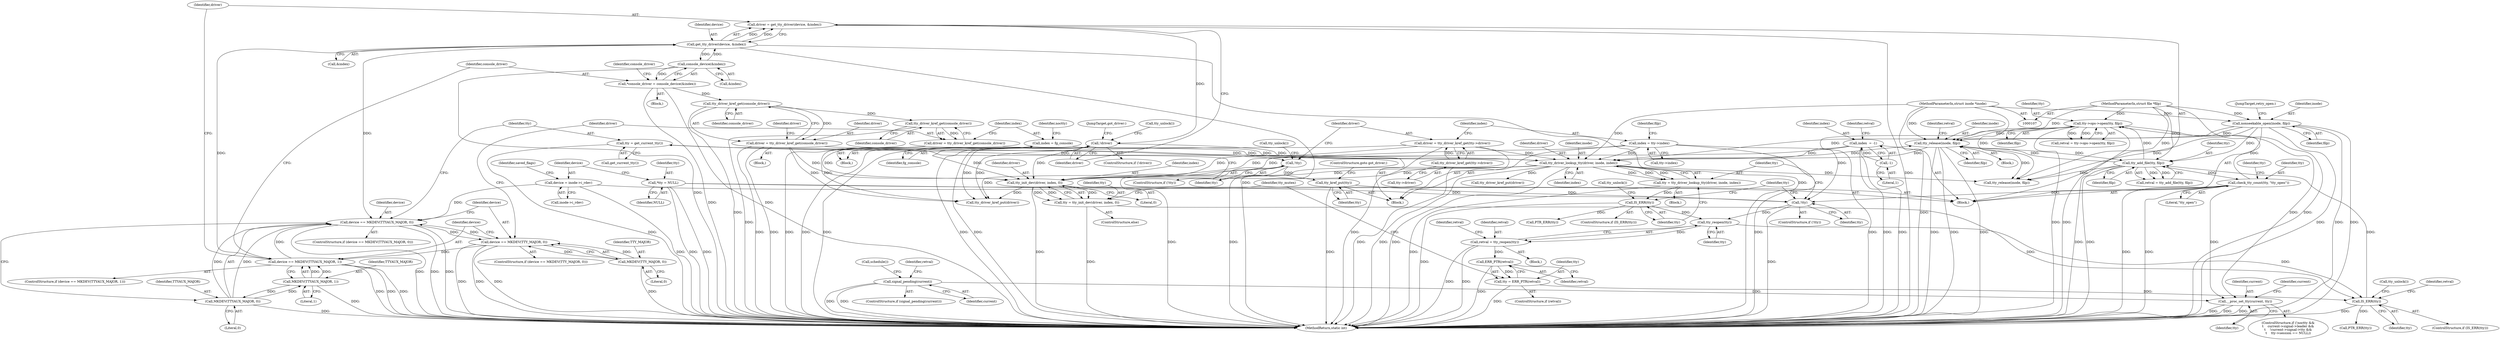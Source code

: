 digraph "0_linux_c290f8358acaeffd8e0c551ddcc24d1206143376@pointer" {
"1000470" [label="(Call,__proc_set_tty(current, tty))"];
"1000415" [label="(Call,signal_pending(current))"];
"1000369" [label="(Call,tty->ops->open(tty, filp))"];
"1000339" [label="(Call,check_tty_count(tty, \"tty_open\"))"];
"1000327" [label="(Call,tty_add_file(tty, filp))"];
"1000318" [label="(Call,IS_ERR(tty))"];
"1000297" [label="(Call,tty_reopen(tty))"];
"1000280" [label="(Call,IS_ERR(tty))"];
"1000273" [label="(Call,tty = tty_driver_lookup_tty(driver, inode, index))"];
"1000275" [label="(Call,tty_driver_lookup_tty(driver, inode, index))"];
"1000258" [label="(Call,!driver)"];
"1000251" [label="(Call,driver = get_tty_driver(device, &index))"];
"1000253" [label="(Call,get_tty_driver(device, &index))"];
"1000213" [label="(Call,device == MKDEV(TTYAUX_MAJOR, 1))"];
"1000194" [label="(Call,device == MKDEV(TTY_MAJOR, 0))"];
"1000154" [label="(Call,device == MKDEV(TTYAUX_MAJOR, 0))"];
"1000120" [label="(Call,device = inode->i_rdev)"];
"1000156" [label="(Call,MKDEV(TTYAUX_MAJOR, 0))"];
"1000215" [label="(Call,MKDEV(TTYAUX_MAJOR, 1))"];
"1000196" [label="(Call,MKDEV(TTY_MAJOR, 0))"];
"1000222" [label="(Call,console_device(&index))"];
"1000228" [label="(Call,driver = tty_driver_kref_get(console_driver))"];
"1000230" [label="(Call,tty_driver_kref_get(console_driver))"];
"1000220" [label="(Call,*console_driver = console_device(&index))"];
"1000174" [label="(Call,driver = tty_driver_kref_get(tty->driver))"];
"1000176" [label="(Call,tty_driver_kref_get(tty->driver))"];
"1000201" [label="(Call,driver = tty_driver_kref_get(console_driver))"];
"1000203" [label="(Call,tty_driver_kref_get(console_driver))"];
"1000131" [label="(Call,nonseekable_open(inode, filp))"];
"1000108" [label="(MethodParameterIn,struct inode *inode)"];
"1000109" [label="(MethodParameterIn,struct file *filp)"];
"1000404" [label="(Call,tty_release(inode, filp))"];
"1000205" [label="(Call,index = fg_console)"];
"1000180" [label="(Call,index = tty->index)"];
"1000142" [label="(Call,index  = -1)"];
"1000144" [label="(Call,-1)"];
"1000270" [label="(Call,!tty)"];
"1000190" [label="(Call,tty_kref_put(tty))"];
"1000164" [label="(Call,!tty)"];
"1000160" [label="(Call,tty = get_current_tty())"];
"1000112" [label="(Call,*tty = NULL)"];
"1000306" [label="(Call,tty = tty_init_dev(driver, index, 0))"];
"1000308" [label="(Call,tty_init_dev(driver, index, 0))"];
"1000301" [label="(Call,tty = ERR_PTR(retval))"];
"1000303" [label="(Call,ERR_PTR(retval))"];
"1000295" [label="(Call,retval = tty_reopen(tty))"];
"1000122" [label="(Call,inode->i_rdev)"];
"1000109" [label="(MethodParameterIn,struct file *filp)"];
"1000131" [label="(Call,nonseekable_open(inode, filp))"];
"1000415" [label="(Call,signal_pending(current))"];
"1000174" [label="(Call,driver = tty_driver_kref_get(tty->driver))"];
"1000405" [label="(Identifier,inode)"];
"1000155" [label="(Identifier,device)"];
"1000259" [label="(Identifier,driver)"];
"1000209" [label="(Identifier,noctty)"];
"1000216" [label="(Identifier,TTYAUX_MAJOR)"];
"1000371" [label="(Identifier,filp)"];
"1000310" [label="(Identifier,index)"];
"1000311" [label="(Literal,0)"];
"1000296" [label="(Identifier,retval)"];
"1000133" [label="(Identifier,filp)"];
"1000213" [label="(Call,device == MKDEV(TTYAUX_MAJOR, 1))"];
"1000196" [label="(Call,MKDEV(TTY_MAJOR, 0))"];
"1000367" [label="(Call,retval = tty->ops->open(tty, filp))"];
"1000199" [label="(Block,)"];
"1000370" [label="(Identifier,tty)"];
"1000321" [label="(Call,tty_unlock())"];
"1000226" [label="(Identifier,console_driver)"];
"1000305" [label="(ControlStructure,else)"];
"1000279" [label="(ControlStructure,if (IS_ERR(tty)))"];
"1000406" [label="(Identifier,filp)"];
"1000317" [label="(ControlStructure,if (IS_ERR(tty)))"];
"1000197" [label="(Identifier,TTY_MAJOR)"];
"1000278" [label="(Identifier,index)"];
"1000193" [label="(ControlStructure,if (device == MKDEV(TTY_MAJOR, 0)))"];
"1000227" [label="(Block,)"];
"1000143" [label="(Identifier,index)"];
"1000158" [label="(Literal,0)"];
"1000404" [label="(Call,tty_release(inode, filp))"];
"1000220" [label="(Call,*console_driver = console_device(&index))"];
"1000255" [label="(Call,&index)"];
"1000414" [label="(ControlStructure,if (signal_pending(current)))"];
"1000270" [label="(Call,!tty)"];
"1000273" [label="(Call,tty = tty_driver_lookup_tty(driver, inode, index))"];
"1000218" [label="(Block,)"];
"1000323" [label="(Call,PTR_ERR(tty))"];
"1000486" [label="(MethodReturn,static int)"];
"1000301" [label="(Call,tty = ERR_PTR(retval))"];
"1000206" [label="(Identifier,index)"];
"1000190" [label="(Call,tty_kref_put(tty))"];
"1000409" [label="(Identifier,retval)"];
"1000298" [label="(Identifier,tty)"];
"1000160" [label="(Call,tty = get_current_tty())"];
"1000120" [label="(Call,device = inode->i_rdev)"];
"1000191" [label="(Identifier,tty)"];
"1000274" [label="(Identifier,tty)"];
"1000297" [label="(Call,tty_reopen(tty))"];
"1000334" [label="(Call,tty_release(inode, filp))"];
"1000198" [label="(Literal,0)"];
"1000167" [label="(Call,tty_unlock())"];
"1000203" [label="(Call,tty_driver_kref_get(console_driver))"];
"1000314" [label="(Identifier,tty_mutex)"];
"1000471" [label="(Identifier,current)"];
"1000181" [label="(Identifier,index)"];
"1000110" [label="(Block,)"];
"1000347" [label="(Identifier,tty)"];
"1000339" [label="(Call,check_tty_count(tty, \"tty_open\"))"];
"1000177" [label="(Call,tty->driver)"];
"1000180" [label="(Call,index = tty->index)"];
"1000142" [label="(Call,index  = -1)"];
"1000253" [label="(Call,get_tty_driver(device, &index))"];
"1000153" [label="(ControlStructure,if (device == MKDEV(TTYAUX_MAJOR, 0)))"];
"1000304" [label="(Identifier,retval)"];
"1000212" [label="(ControlStructure,if (device == MKDEV(TTYAUX_MAJOR, 1)))"];
"1000127" [label="(Identifier,saved_flags)"];
"1000299" [label="(ControlStructure,if (retval))"];
"1000402" [label="(Block,)"];
"1000308" [label="(Call,tty_init_dev(driver, index, 0))"];
"1000113" [label="(Identifier,tty)"];
"1000230" [label="(Call,tty_driver_kref_get(console_driver))"];
"1000187" [label="(Identifier,filp)"];
"1000327" [label="(Call,tty_add_file(tty, filp))"];
"1000257" [label="(ControlStructure,if (!driver))"];
"1000163" [label="(ControlStructure,if (!tty))"];
"1000215" [label="(Call,MKDEV(TTYAUX_MAJOR, 1))"];
"1000147" [label="(Identifier,retval)"];
"1000114" [label="(Identifier,NULL)"];
"1000251" [label="(Call,driver = get_tty_driver(device, &index))"];
"1000318" [label="(Call,IS_ERR(tty))"];
"1000229" [label="(Identifier,driver)"];
"1000340" [label="(Identifier,tty)"];
"1000307" [label="(Identifier,tty)"];
"1000272" [label="(Block,)"];
"1000223" [label="(Call,&index)"];
"1000132" [label="(Identifier,inode)"];
"1000448" [label="(ControlStructure,if (!noctty &&\n\t    current->signal->leader &&\n\t    !current->signal->tty &&\n\t    tty->session == NULL))"];
"1000205" [label="(Call,index = fg_console)"];
"1000112" [label="(Call,*tty = NULL)"];
"1000214" [label="(Identifier,device)"];
"1000287" [label="(Call,tty_driver_kref_put(driver))"];
"1000329" [label="(Identifier,filp)"];
"1000276" [label="(Identifier,driver)"];
"1000161" [label="(Identifier,tty)"];
"1000182" [label="(Call,tty->index)"];
"1000303" [label="(Call,ERR_PTR(retval))"];
"1000195" [label="(Identifier,device)"];
"1000254" [label="(Identifier,device)"];
"1000325" [label="(Call,retval = tty_add_file(tty, filp))"];
"1000315" [label="(Call,tty_driver_kref_put(driver))"];
"1000271" [label="(Identifier,tty)"];
"1000293" [label="(Identifier,tty)"];
"1000281" [label="(Identifier,tty)"];
"1000165" [label="(Identifier,tty)"];
"1000233" [label="(Identifier,driver)"];
"1000477" [label="(Identifier,current)"];
"1000156" [label="(Call,MKDEV(TTYAUX_MAJOR, 0))"];
"1000302" [label="(Identifier,tty)"];
"1000283" [label="(Call,tty_unlock())"];
"1000134" [label="(JumpTarget,retry_open:)"];
"1000280" [label="(Call,IS_ERR(tty))"];
"1000418" [label="(Identifier,retval)"];
"1000221" [label="(Identifier,console_driver)"];
"1000202" [label="(Identifier,driver)"];
"1000217" [label="(Literal,1)"];
"1000162" [label="(Call,get_current_tty())"];
"1000300" [label="(Identifier,retval)"];
"1000207" [label="(Identifier,fg_console)"];
"1000269" [label="(ControlStructure,if (!tty))"];
"1000275" [label="(Call,tty_driver_lookup_tty(driver, inode, index))"];
"1000194" [label="(Call,device == MKDEV(TTY_MAJOR, 0))"];
"1000294" [label="(Block,)"];
"1000326" [label="(Identifier,retval)"];
"1000472" [label="(Identifier,tty)"];
"1000261" [label="(Call,tty_unlock())"];
"1000231" [label="(Identifier,console_driver)"];
"1000309" [label="(Identifier,driver)"];
"1000175" [label="(Identifier,driver)"];
"1000228" [label="(Call,driver = tty_driver_kref_get(console_driver))"];
"1000204" [label="(Identifier,console_driver)"];
"1000144" [label="(Call,-1)"];
"1000290" [label="(Call,PTR_ERR(tty))"];
"1000192" [label="(ControlStructure,goto got_driver;)"];
"1000201" [label="(Call,driver = tty_driver_kref_get(console_driver))"];
"1000176" [label="(Call,tty_driver_kref_get(tty->driver))"];
"1000328" [label="(Identifier,tty)"];
"1000319" [label="(Identifier,tty)"];
"1000470" [label="(Call,__proc_set_tty(current, tty))"];
"1000222" [label="(Call,console_device(&index))"];
"1000341" [label="(Literal,\"tty_open\")"];
"1000252" [label="(Identifier,driver)"];
"1000157" [label="(Identifier,TTYAUX_MAJOR)"];
"1000295" [label="(Call,retval = tty_reopen(tty))"];
"1000121" [label="(Identifier,device)"];
"1000419" [label="(Call,schedule())"];
"1000159" [label="(Block,)"];
"1000154" [label="(Call,device == MKDEV(TTYAUX_MAJOR, 0))"];
"1000277" [label="(Identifier,inode)"];
"1000416" [label="(Identifier,current)"];
"1000268" [label="(JumpTarget,got_driver:)"];
"1000306" [label="(Call,tty = tty_init_dev(driver, index, 0))"];
"1000369" [label="(Call,tty->ops->open(tty, filp))"];
"1000164" [label="(Call,!tty)"];
"1000258" [label="(Call,!driver)"];
"1000145" [label="(Literal,1)"];
"1000108" [label="(MethodParameterIn,struct inode *inode)"];
"1000470" -> "1000448"  [label="AST: "];
"1000470" -> "1000472"  [label="CFG: "];
"1000471" -> "1000470"  [label="AST: "];
"1000472" -> "1000470"  [label="AST: "];
"1000477" -> "1000470"  [label="CFG: "];
"1000470" -> "1000486"  [label="DDG: "];
"1000470" -> "1000486"  [label="DDG: "];
"1000470" -> "1000486"  [label="DDG: "];
"1000415" -> "1000470"  [label="DDG: "];
"1000369" -> "1000470"  [label="DDG: "];
"1000339" -> "1000470"  [label="DDG: "];
"1000415" -> "1000414"  [label="AST: "];
"1000415" -> "1000416"  [label="CFG: "];
"1000416" -> "1000415"  [label="AST: "];
"1000418" -> "1000415"  [label="CFG: "];
"1000419" -> "1000415"  [label="CFG: "];
"1000415" -> "1000486"  [label="DDG: "];
"1000415" -> "1000486"  [label="DDG: "];
"1000369" -> "1000367"  [label="AST: "];
"1000369" -> "1000371"  [label="CFG: "];
"1000370" -> "1000369"  [label="AST: "];
"1000371" -> "1000369"  [label="AST: "];
"1000367" -> "1000369"  [label="CFG: "];
"1000369" -> "1000486"  [label="DDG: "];
"1000369" -> "1000486"  [label="DDG: "];
"1000369" -> "1000270"  [label="DDG: "];
"1000369" -> "1000367"  [label="DDG: "];
"1000369" -> "1000367"  [label="DDG: "];
"1000339" -> "1000369"  [label="DDG: "];
"1000327" -> "1000369"  [label="DDG: "];
"1000109" -> "1000369"  [label="DDG: "];
"1000369" -> "1000404"  [label="DDG: "];
"1000339" -> "1000110"  [label="AST: "];
"1000339" -> "1000341"  [label="CFG: "];
"1000340" -> "1000339"  [label="AST: "];
"1000341" -> "1000339"  [label="AST: "];
"1000347" -> "1000339"  [label="CFG: "];
"1000339" -> "1000486"  [label="DDG: "];
"1000339" -> "1000486"  [label="DDG: "];
"1000339" -> "1000270"  [label="DDG: "];
"1000327" -> "1000339"  [label="DDG: "];
"1000327" -> "1000325"  [label="AST: "];
"1000327" -> "1000329"  [label="CFG: "];
"1000328" -> "1000327"  [label="AST: "];
"1000329" -> "1000327"  [label="AST: "];
"1000325" -> "1000327"  [label="CFG: "];
"1000327" -> "1000486"  [label="DDG: "];
"1000327" -> "1000486"  [label="DDG: "];
"1000327" -> "1000325"  [label="DDG: "];
"1000327" -> "1000325"  [label="DDG: "];
"1000318" -> "1000327"  [label="DDG: "];
"1000131" -> "1000327"  [label="DDG: "];
"1000404" -> "1000327"  [label="DDG: "];
"1000109" -> "1000327"  [label="DDG: "];
"1000327" -> "1000334"  [label="DDG: "];
"1000327" -> "1000404"  [label="DDG: "];
"1000318" -> "1000317"  [label="AST: "];
"1000318" -> "1000319"  [label="CFG: "];
"1000319" -> "1000318"  [label="AST: "];
"1000321" -> "1000318"  [label="CFG: "];
"1000326" -> "1000318"  [label="CFG: "];
"1000318" -> "1000486"  [label="DDG: "];
"1000297" -> "1000318"  [label="DDG: "];
"1000306" -> "1000318"  [label="DDG: "];
"1000301" -> "1000318"  [label="DDG: "];
"1000318" -> "1000323"  [label="DDG: "];
"1000297" -> "1000295"  [label="AST: "];
"1000297" -> "1000298"  [label="CFG: "];
"1000298" -> "1000297"  [label="AST: "];
"1000295" -> "1000297"  [label="CFG: "];
"1000297" -> "1000295"  [label="DDG: "];
"1000280" -> "1000297"  [label="DDG: "];
"1000270" -> "1000297"  [label="DDG: "];
"1000280" -> "1000279"  [label="AST: "];
"1000280" -> "1000281"  [label="CFG: "];
"1000281" -> "1000280"  [label="AST: "];
"1000283" -> "1000280"  [label="CFG: "];
"1000293" -> "1000280"  [label="CFG: "];
"1000280" -> "1000486"  [label="DDG: "];
"1000273" -> "1000280"  [label="DDG: "];
"1000280" -> "1000290"  [label="DDG: "];
"1000273" -> "1000272"  [label="AST: "];
"1000273" -> "1000275"  [label="CFG: "];
"1000274" -> "1000273"  [label="AST: "];
"1000275" -> "1000273"  [label="AST: "];
"1000281" -> "1000273"  [label="CFG: "];
"1000273" -> "1000486"  [label="DDG: "];
"1000275" -> "1000273"  [label="DDG: "];
"1000275" -> "1000273"  [label="DDG: "];
"1000275" -> "1000273"  [label="DDG: "];
"1000275" -> "1000278"  [label="CFG: "];
"1000276" -> "1000275"  [label="AST: "];
"1000277" -> "1000275"  [label="AST: "];
"1000278" -> "1000275"  [label="AST: "];
"1000275" -> "1000486"  [label="DDG: "];
"1000275" -> "1000486"  [label="DDG: "];
"1000258" -> "1000275"  [label="DDG: "];
"1000228" -> "1000275"  [label="DDG: "];
"1000174" -> "1000275"  [label="DDG: "];
"1000201" -> "1000275"  [label="DDG: "];
"1000131" -> "1000275"  [label="DDG: "];
"1000404" -> "1000275"  [label="DDG: "];
"1000108" -> "1000275"  [label="DDG: "];
"1000205" -> "1000275"  [label="DDG: "];
"1000180" -> "1000275"  [label="DDG: "];
"1000142" -> "1000275"  [label="DDG: "];
"1000275" -> "1000287"  [label="DDG: "];
"1000275" -> "1000308"  [label="DDG: "];
"1000275" -> "1000308"  [label="DDG: "];
"1000275" -> "1000315"  [label="DDG: "];
"1000275" -> "1000334"  [label="DDG: "];
"1000275" -> "1000404"  [label="DDG: "];
"1000258" -> "1000257"  [label="AST: "];
"1000258" -> "1000259"  [label="CFG: "];
"1000259" -> "1000258"  [label="AST: "];
"1000261" -> "1000258"  [label="CFG: "];
"1000268" -> "1000258"  [label="CFG: "];
"1000258" -> "1000486"  [label="DDG: "];
"1000258" -> "1000486"  [label="DDG: "];
"1000251" -> "1000258"  [label="DDG: "];
"1000258" -> "1000308"  [label="DDG: "];
"1000258" -> "1000315"  [label="DDG: "];
"1000251" -> "1000110"  [label="AST: "];
"1000251" -> "1000253"  [label="CFG: "];
"1000252" -> "1000251"  [label="AST: "];
"1000253" -> "1000251"  [label="AST: "];
"1000259" -> "1000251"  [label="CFG: "];
"1000251" -> "1000486"  [label="DDG: "];
"1000253" -> "1000251"  [label="DDG: "];
"1000253" -> "1000251"  [label="DDG: "];
"1000253" -> "1000255"  [label="CFG: "];
"1000254" -> "1000253"  [label="AST: "];
"1000255" -> "1000253"  [label="AST: "];
"1000253" -> "1000486"  [label="DDG: "];
"1000253" -> "1000486"  [label="DDG: "];
"1000253" -> "1000154"  [label="DDG: "];
"1000253" -> "1000222"  [label="DDG: "];
"1000213" -> "1000253"  [label="DDG: "];
"1000222" -> "1000253"  [label="DDG: "];
"1000213" -> "1000212"  [label="AST: "];
"1000213" -> "1000215"  [label="CFG: "];
"1000214" -> "1000213"  [label="AST: "];
"1000215" -> "1000213"  [label="AST: "];
"1000221" -> "1000213"  [label="CFG: "];
"1000252" -> "1000213"  [label="CFG: "];
"1000213" -> "1000486"  [label="DDG: "];
"1000213" -> "1000486"  [label="DDG: "];
"1000213" -> "1000486"  [label="DDG: "];
"1000213" -> "1000154"  [label="DDG: "];
"1000194" -> "1000213"  [label="DDG: "];
"1000215" -> "1000213"  [label="DDG: "];
"1000215" -> "1000213"  [label="DDG: "];
"1000194" -> "1000193"  [label="AST: "];
"1000194" -> "1000196"  [label="CFG: "];
"1000195" -> "1000194"  [label="AST: "];
"1000196" -> "1000194"  [label="AST: "];
"1000202" -> "1000194"  [label="CFG: "];
"1000214" -> "1000194"  [label="CFG: "];
"1000194" -> "1000486"  [label="DDG: "];
"1000194" -> "1000486"  [label="DDG: "];
"1000194" -> "1000486"  [label="DDG: "];
"1000194" -> "1000154"  [label="DDG: "];
"1000154" -> "1000194"  [label="DDG: "];
"1000196" -> "1000194"  [label="DDG: "];
"1000196" -> "1000194"  [label="DDG: "];
"1000154" -> "1000153"  [label="AST: "];
"1000154" -> "1000156"  [label="CFG: "];
"1000155" -> "1000154"  [label="AST: "];
"1000156" -> "1000154"  [label="AST: "];
"1000161" -> "1000154"  [label="CFG: "];
"1000195" -> "1000154"  [label="CFG: "];
"1000154" -> "1000486"  [label="DDG: "];
"1000154" -> "1000486"  [label="DDG: "];
"1000154" -> "1000486"  [label="DDG: "];
"1000120" -> "1000154"  [label="DDG: "];
"1000156" -> "1000154"  [label="DDG: "];
"1000156" -> "1000154"  [label="DDG: "];
"1000120" -> "1000110"  [label="AST: "];
"1000120" -> "1000122"  [label="CFG: "];
"1000121" -> "1000120"  [label="AST: "];
"1000122" -> "1000120"  [label="AST: "];
"1000127" -> "1000120"  [label="CFG: "];
"1000120" -> "1000486"  [label="DDG: "];
"1000156" -> "1000158"  [label="CFG: "];
"1000157" -> "1000156"  [label="AST: "];
"1000158" -> "1000156"  [label="AST: "];
"1000156" -> "1000486"  [label="DDG: "];
"1000215" -> "1000156"  [label="DDG: "];
"1000156" -> "1000215"  [label="DDG: "];
"1000215" -> "1000217"  [label="CFG: "];
"1000216" -> "1000215"  [label="AST: "];
"1000217" -> "1000215"  [label="AST: "];
"1000215" -> "1000486"  [label="DDG: "];
"1000196" -> "1000198"  [label="CFG: "];
"1000197" -> "1000196"  [label="AST: "];
"1000198" -> "1000196"  [label="AST: "];
"1000196" -> "1000486"  [label="DDG: "];
"1000222" -> "1000220"  [label="AST: "];
"1000222" -> "1000223"  [label="CFG: "];
"1000223" -> "1000222"  [label="AST: "];
"1000220" -> "1000222"  [label="CFG: "];
"1000222" -> "1000486"  [label="DDG: "];
"1000222" -> "1000220"  [label="DDG: "];
"1000228" -> "1000227"  [label="AST: "];
"1000228" -> "1000230"  [label="CFG: "];
"1000229" -> "1000228"  [label="AST: "];
"1000230" -> "1000228"  [label="AST: "];
"1000233" -> "1000228"  [label="CFG: "];
"1000228" -> "1000486"  [label="DDG: "];
"1000228" -> "1000486"  [label="DDG: "];
"1000230" -> "1000228"  [label="DDG: "];
"1000228" -> "1000308"  [label="DDG: "];
"1000228" -> "1000315"  [label="DDG: "];
"1000230" -> "1000231"  [label="CFG: "];
"1000231" -> "1000230"  [label="AST: "];
"1000230" -> "1000486"  [label="DDG: "];
"1000230" -> "1000203"  [label="DDG: "];
"1000220" -> "1000230"  [label="DDG: "];
"1000220" -> "1000218"  [label="AST: "];
"1000221" -> "1000220"  [label="AST: "];
"1000226" -> "1000220"  [label="CFG: "];
"1000220" -> "1000486"  [label="DDG: "];
"1000220" -> "1000486"  [label="DDG: "];
"1000174" -> "1000159"  [label="AST: "];
"1000174" -> "1000176"  [label="CFG: "];
"1000175" -> "1000174"  [label="AST: "];
"1000176" -> "1000174"  [label="AST: "];
"1000181" -> "1000174"  [label="CFG: "];
"1000174" -> "1000486"  [label="DDG: "];
"1000176" -> "1000174"  [label="DDG: "];
"1000174" -> "1000308"  [label="DDG: "];
"1000174" -> "1000315"  [label="DDG: "];
"1000176" -> "1000177"  [label="CFG: "];
"1000177" -> "1000176"  [label="AST: "];
"1000176" -> "1000486"  [label="DDG: "];
"1000201" -> "1000199"  [label="AST: "];
"1000201" -> "1000203"  [label="CFG: "];
"1000202" -> "1000201"  [label="AST: "];
"1000203" -> "1000201"  [label="AST: "];
"1000206" -> "1000201"  [label="CFG: "];
"1000201" -> "1000486"  [label="DDG: "];
"1000203" -> "1000201"  [label="DDG: "];
"1000201" -> "1000308"  [label="DDG: "];
"1000201" -> "1000315"  [label="DDG: "];
"1000203" -> "1000204"  [label="CFG: "];
"1000204" -> "1000203"  [label="AST: "];
"1000203" -> "1000486"  [label="DDG: "];
"1000131" -> "1000110"  [label="AST: "];
"1000131" -> "1000133"  [label="CFG: "];
"1000132" -> "1000131"  [label="AST: "];
"1000133" -> "1000131"  [label="AST: "];
"1000134" -> "1000131"  [label="CFG: "];
"1000131" -> "1000486"  [label="DDG: "];
"1000131" -> "1000486"  [label="DDG: "];
"1000131" -> "1000486"  [label="DDG: "];
"1000108" -> "1000131"  [label="DDG: "];
"1000109" -> "1000131"  [label="DDG: "];
"1000131" -> "1000334"  [label="DDG: "];
"1000131" -> "1000404"  [label="DDG: "];
"1000108" -> "1000107"  [label="AST: "];
"1000108" -> "1000486"  [label="DDG: "];
"1000108" -> "1000334"  [label="DDG: "];
"1000108" -> "1000404"  [label="DDG: "];
"1000109" -> "1000107"  [label="AST: "];
"1000109" -> "1000486"  [label="DDG: "];
"1000109" -> "1000334"  [label="DDG: "];
"1000109" -> "1000404"  [label="DDG: "];
"1000404" -> "1000402"  [label="AST: "];
"1000404" -> "1000406"  [label="CFG: "];
"1000405" -> "1000404"  [label="AST: "];
"1000406" -> "1000404"  [label="AST: "];
"1000409" -> "1000404"  [label="CFG: "];
"1000404" -> "1000486"  [label="DDG: "];
"1000404" -> "1000486"  [label="DDG: "];
"1000404" -> "1000486"  [label="DDG: "];
"1000404" -> "1000334"  [label="DDG: "];
"1000205" -> "1000199"  [label="AST: "];
"1000205" -> "1000207"  [label="CFG: "];
"1000206" -> "1000205"  [label="AST: "];
"1000207" -> "1000205"  [label="AST: "];
"1000209" -> "1000205"  [label="CFG: "];
"1000205" -> "1000486"  [label="DDG: "];
"1000205" -> "1000486"  [label="DDG: "];
"1000205" -> "1000308"  [label="DDG: "];
"1000180" -> "1000159"  [label="AST: "];
"1000180" -> "1000182"  [label="CFG: "];
"1000181" -> "1000180"  [label="AST: "];
"1000182" -> "1000180"  [label="AST: "];
"1000187" -> "1000180"  [label="CFG: "];
"1000180" -> "1000486"  [label="DDG: "];
"1000180" -> "1000486"  [label="DDG: "];
"1000180" -> "1000308"  [label="DDG: "];
"1000142" -> "1000110"  [label="AST: "];
"1000142" -> "1000144"  [label="CFG: "];
"1000143" -> "1000142"  [label="AST: "];
"1000144" -> "1000142"  [label="AST: "];
"1000147" -> "1000142"  [label="CFG: "];
"1000142" -> "1000486"  [label="DDG: "];
"1000142" -> "1000486"  [label="DDG: "];
"1000144" -> "1000142"  [label="DDG: "];
"1000142" -> "1000308"  [label="DDG: "];
"1000144" -> "1000145"  [label="CFG: "];
"1000145" -> "1000144"  [label="AST: "];
"1000270" -> "1000269"  [label="AST: "];
"1000270" -> "1000271"  [label="CFG: "];
"1000271" -> "1000270"  [label="AST: "];
"1000274" -> "1000270"  [label="CFG: "];
"1000293" -> "1000270"  [label="CFG: "];
"1000270" -> "1000486"  [label="DDG: "];
"1000190" -> "1000270"  [label="DDG: "];
"1000112" -> "1000270"  [label="DDG: "];
"1000190" -> "1000159"  [label="AST: "];
"1000190" -> "1000191"  [label="CFG: "];
"1000191" -> "1000190"  [label="AST: "];
"1000192" -> "1000190"  [label="CFG: "];
"1000190" -> "1000486"  [label="DDG: "];
"1000164" -> "1000190"  [label="DDG: "];
"1000164" -> "1000163"  [label="AST: "];
"1000164" -> "1000165"  [label="CFG: "];
"1000165" -> "1000164"  [label="AST: "];
"1000167" -> "1000164"  [label="CFG: "];
"1000175" -> "1000164"  [label="CFG: "];
"1000164" -> "1000486"  [label="DDG: "];
"1000164" -> "1000486"  [label="DDG: "];
"1000160" -> "1000164"  [label="DDG: "];
"1000160" -> "1000159"  [label="AST: "];
"1000160" -> "1000162"  [label="CFG: "];
"1000161" -> "1000160"  [label="AST: "];
"1000162" -> "1000160"  [label="AST: "];
"1000165" -> "1000160"  [label="CFG: "];
"1000160" -> "1000486"  [label="DDG: "];
"1000112" -> "1000110"  [label="AST: "];
"1000112" -> "1000114"  [label="CFG: "];
"1000113" -> "1000112"  [label="AST: "];
"1000114" -> "1000112"  [label="AST: "];
"1000121" -> "1000112"  [label="CFG: "];
"1000112" -> "1000486"  [label="DDG: "];
"1000112" -> "1000486"  [label="DDG: "];
"1000306" -> "1000305"  [label="AST: "];
"1000306" -> "1000308"  [label="CFG: "];
"1000307" -> "1000306"  [label="AST: "];
"1000308" -> "1000306"  [label="AST: "];
"1000314" -> "1000306"  [label="CFG: "];
"1000306" -> "1000486"  [label="DDG: "];
"1000308" -> "1000306"  [label="DDG: "];
"1000308" -> "1000306"  [label="DDG: "];
"1000308" -> "1000306"  [label="DDG: "];
"1000308" -> "1000311"  [label="CFG: "];
"1000309" -> "1000308"  [label="AST: "];
"1000310" -> "1000308"  [label="AST: "];
"1000311" -> "1000308"  [label="AST: "];
"1000308" -> "1000486"  [label="DDG: "];
"1000308" -> "1000315"  [label="DDG: "];
"1000301" -> "1000299"  [label="AST: "];
"1000301" -> "1000303"  [label="CFG: "];
"1000302" -> "1000301"  [label="AST: "];
"1000303" -> "1000301"  [label="AST: "];
"1000314" -> "1000301"  [label="CFG: "];
"1000301" -> "1000486"  [label="DDG: "];
"1000303" -> "1000301"  [label="DDG: "];
"1000303" -> "1000304"  [label="CFG: "];
"1000304" -> "1000303"  [label="AST: "];
"1000303" -> "1000486"  [label="DDG: "];
"1000295" -> "1000303"  [label="DDG: "];
"1000295" -> "1000294"  [label="AST: "];
"1000296" -> "1000295"  [label="AST: "];
"1000300" -> "1000295"  [label="CFG: "];
"1000295" -> "1000486"  [label="DDG: "];
"1000295" -> "1000486"  [label="DDG: "];
}
